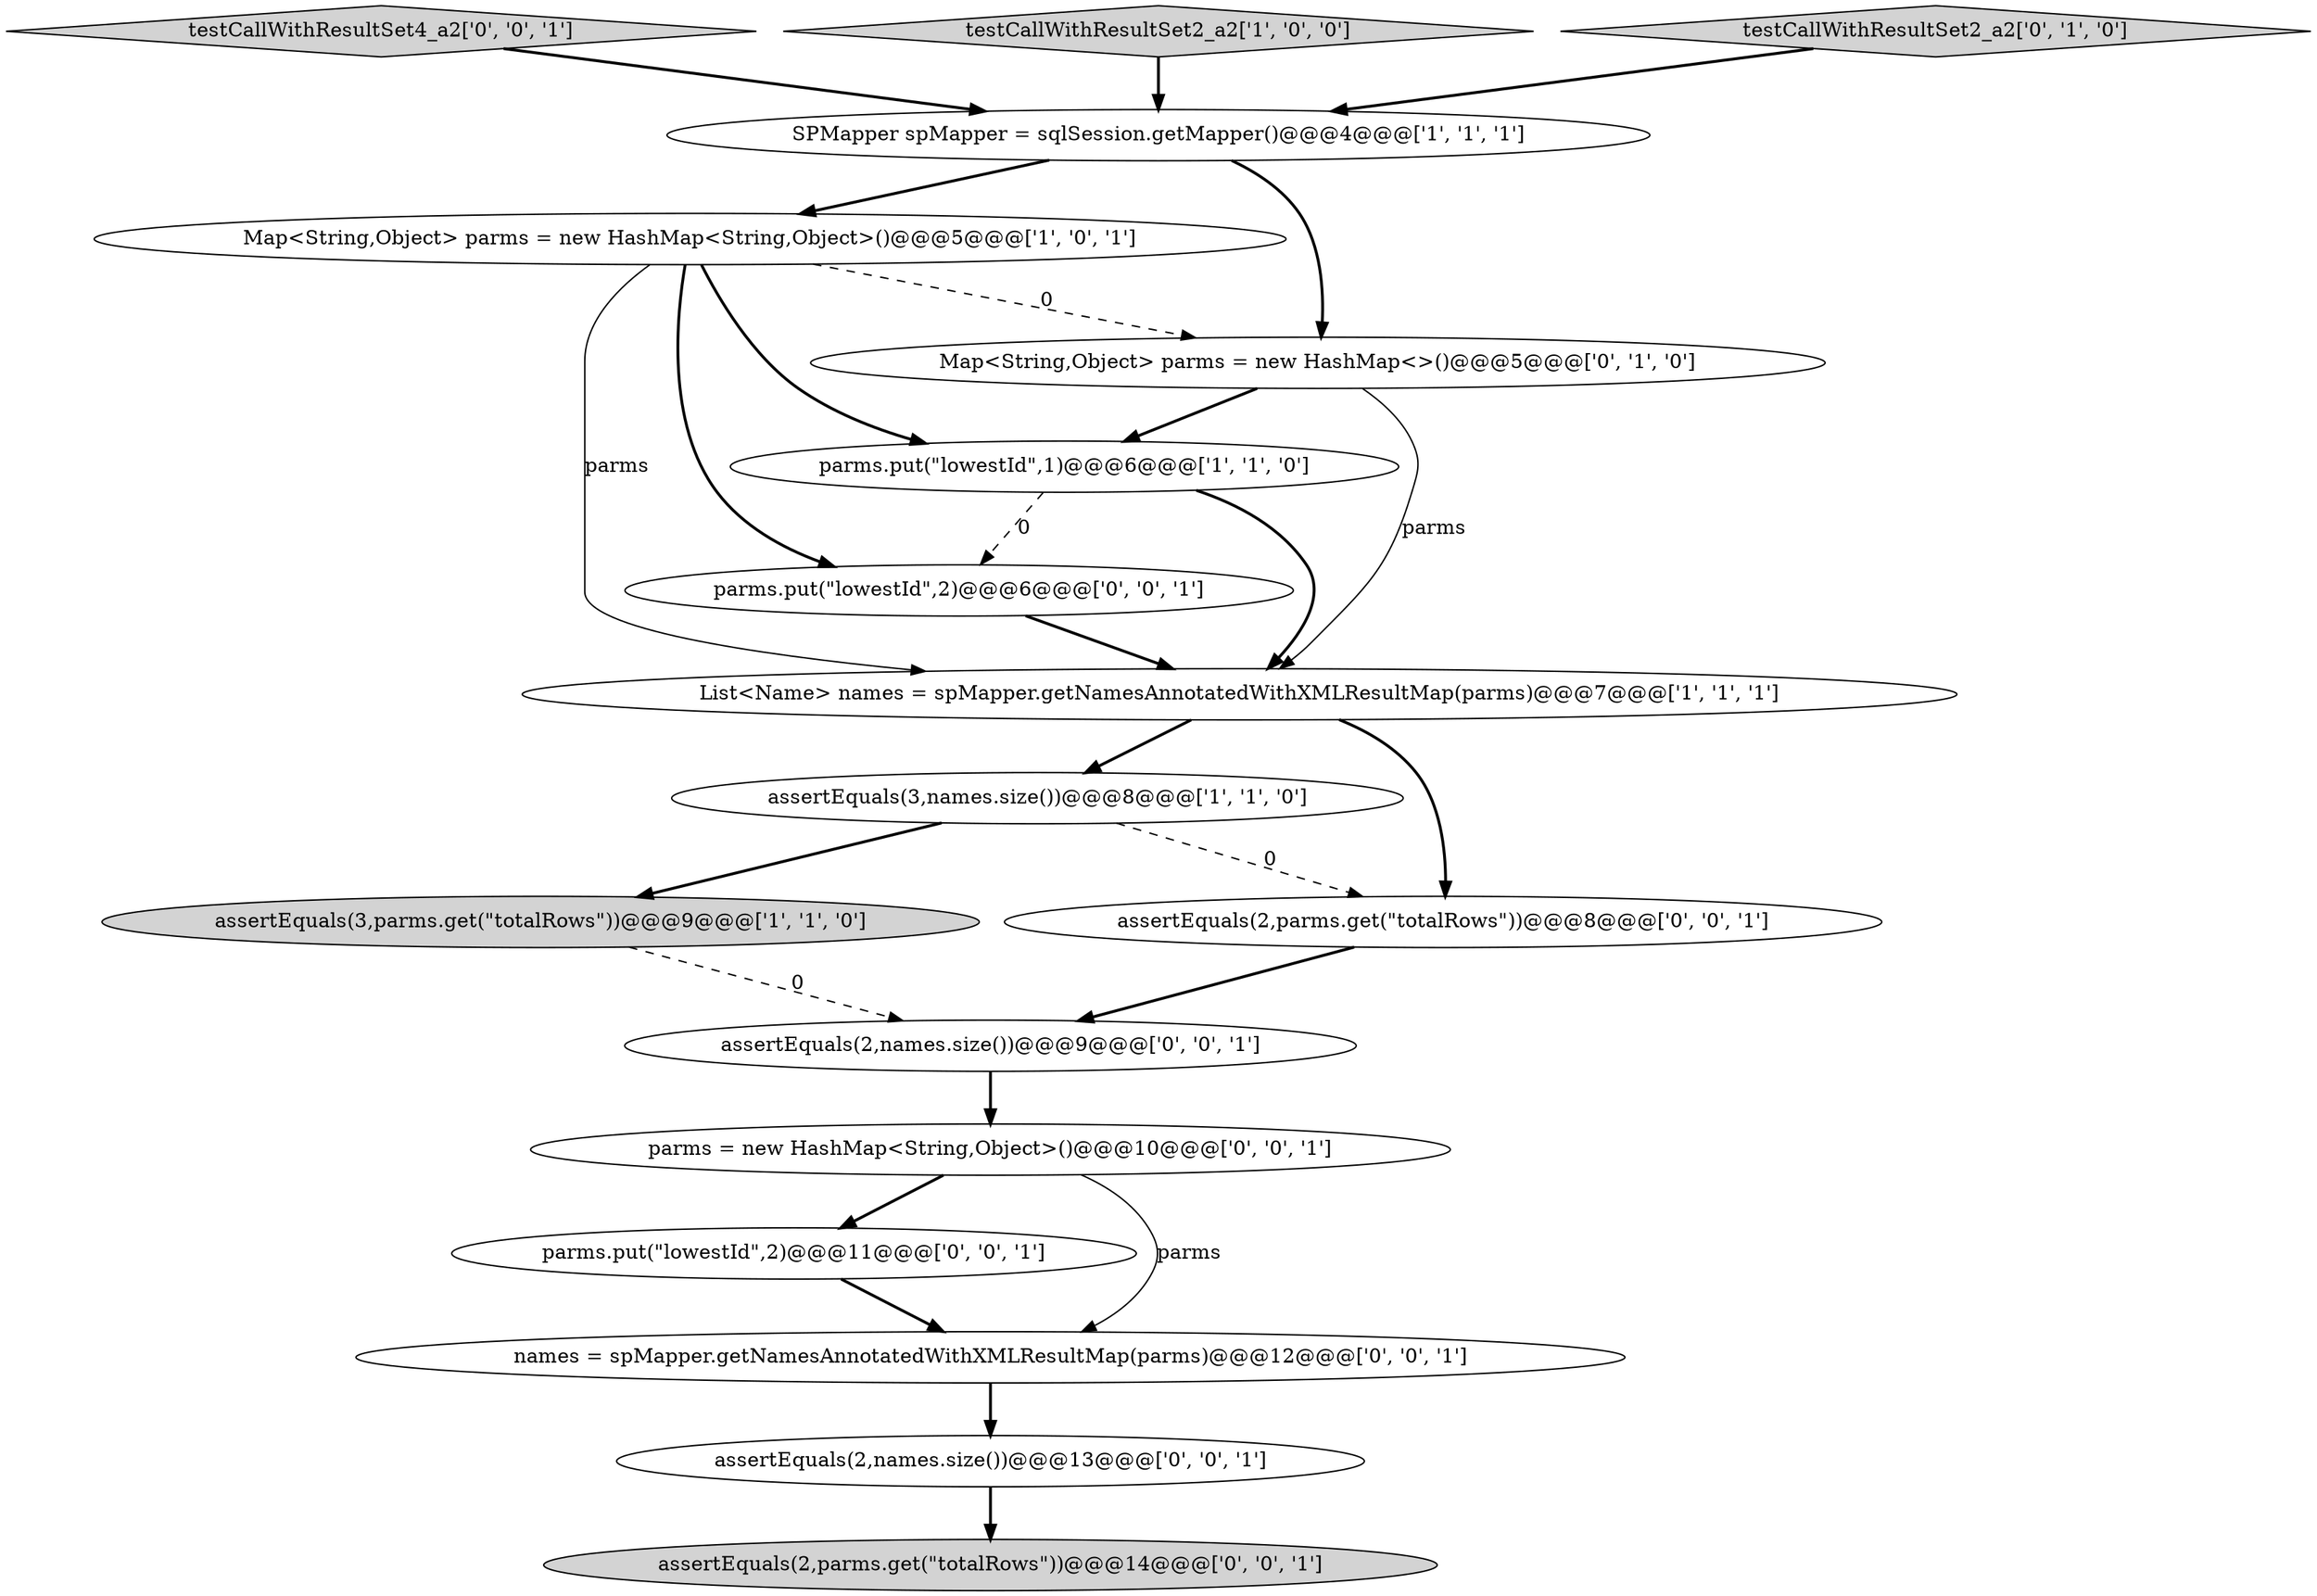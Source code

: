 digraph {
2 [style = filled, label = "assertEquals(3,parms.get(\"totalRows\"))@@@9@@@['1', '1', '0']", fillcolor = lightgray, shape = ellipse image = "AAA0AAABBB1BBB"];
10 [style = filled, label = "testCallWithResultSet4_a2['0', '0', '1']", fillcolor = lightgray, shape = diamond image = "AAA0AAABBB3BBB"];
13 [style = filled, label = "parms.put(\"lowestId\",2)@@@11@@@['0', '0', '1']", fillcolor = white, shape = ellipse image = "AAA0AAABBB3BBB"];
3 [style = filled, label = "testCallWithResultSet2_a2['1', '0', '0']", fillcolor = lightgray, shape = diamond image = "AAA0AAABBB1BBB"];
7 [style = filled, label = "testCallWithResultSet2_a2['0', '1', '0']", fillcolor = lightgray, shape = diamond image = "AAA0AAABBB2BBB"];
12 [style = filled, label = "assertEquals(2,names.size())@@@13@@@['0', '0', '1']", fillcolor = white, shape = ellipse image = "AAA0AAABBB3BBB"];
11 [style = filled, label = "parms.put(\"lowestId\",2)@@@6@@@['0', '0', '1']", fillcolor = white, shape = ellipse image = "AAA0AAABBB3BBB"];
1 [style = filled, label = "SPMapper spMapper = sqlSession.getMapper()@@@4@@@['1', '1', '1']", fillcolor = white, shape = ellipse image = "AAA0AAABBB1BBB"];
4 [style = filled, label = "Map<String,Object> parms = new HashMap<String,Object>()@@@5@@@['1', '0', '1']", fillcolor = white, shape = ellipse image = "AAA0AAABBB1BBB"];
16 [style = filled, label = "assertEquals(2,names.size())@@@9@@@['0', '0', '1']", fillcolor = white, shape = ellipse image = "AAA0AAABBB3BBB"];
9 [style = filled, label = "assertEquals(2,parms.get(\"totalRows\"))@@@8@@@['0', '0', '1']", fillcolor = white, shape = ellipse image = "AAA0AAABBB3BBB"];
15 [style = filled, label = "parms = new HashMap<String,Object>()@@@10@@@['0', '0', '1']", fillcolor = white, shape = ellipse image = "AAA0AAABBB3BBB"];
6 [style = filled, label = "assertEquals(3,names.size())@@@8@@@['1', '1', '0']", fillcolor = white, shape = ellipse image = "AAA0AAABBB1BBB"];
8 [style = filled, label = "Map<String,Object> parms = new HashMap<>()@@@5@@@['0', '1', '0']", fillcolor = white, shape = ellipse image = "AAA1AAABBB2BBB"];
17 [style = filled, label = "names = spMapper.getNamesAnnotatedWithXMLResultMap(parms)@@@12@@@['0', '0', '1']", fillcolor = white, shape = ellipse image = "AAA0AAABBB3BBB"];
14 [style = filled, label = "assertEquals(2,parms.get(\"totalRows\"))@@@14@@@['0', '0', '1']", fillcolor = lightgray, shape = ellipse image = "AAA0AAABBB3BBB"];
0 [style = filled, label = "parms.put(\"lowestId\",1)@@@6@@@['1', '1', '0']", fillcolor = white, shape = ellipse image = "AAA0AAABBB1BBB"];
5 [style = filled, label = "List<Name> names = spMapper.getNamesAnnotatedWithXMLResultMap(parms)@@@7@@@['1', '1', '1']", fillcolor = white, shape = ellipse image = "AAA0AAABBB1BBB"];
8->5 [style = solid, label="parms"];
8->0 [style = bold, label=""];
13->17 [style = bold, label=""];
12->14 [style = bold, label=""];
9->16 [style = bold, label=""];
4->11 [style = bold, label=""];
1->8 [style = bold, label=""];
16->15 [style = bold, label=""];
17->12 [style = bold, label=""];
6->9 [style = dashed, label="0"];
5->9 [style = bold, label=""];
15->17 [style = solid, label="parms"];
3->1 [style = bold, label=""];
6->2 [style = bold, label=""];
10->1 [style = bold, label=""];
2->16 [style = dashed, label="0"];
0->11 [style = dashed, label="0"];
4->5 [style = solid, label="parms"];
15->13 [style = bold, label=""];
4->8 [style = dashed, label="0"];
1->4 [style = bold, label=""];
7->1 [style = bold, label=""];
0->5 [style = bold, label=""];
4->0 [style = bold, label=""];
5->6 [style = bold, label=""];
11->5 [style = bold, label=""];
}
